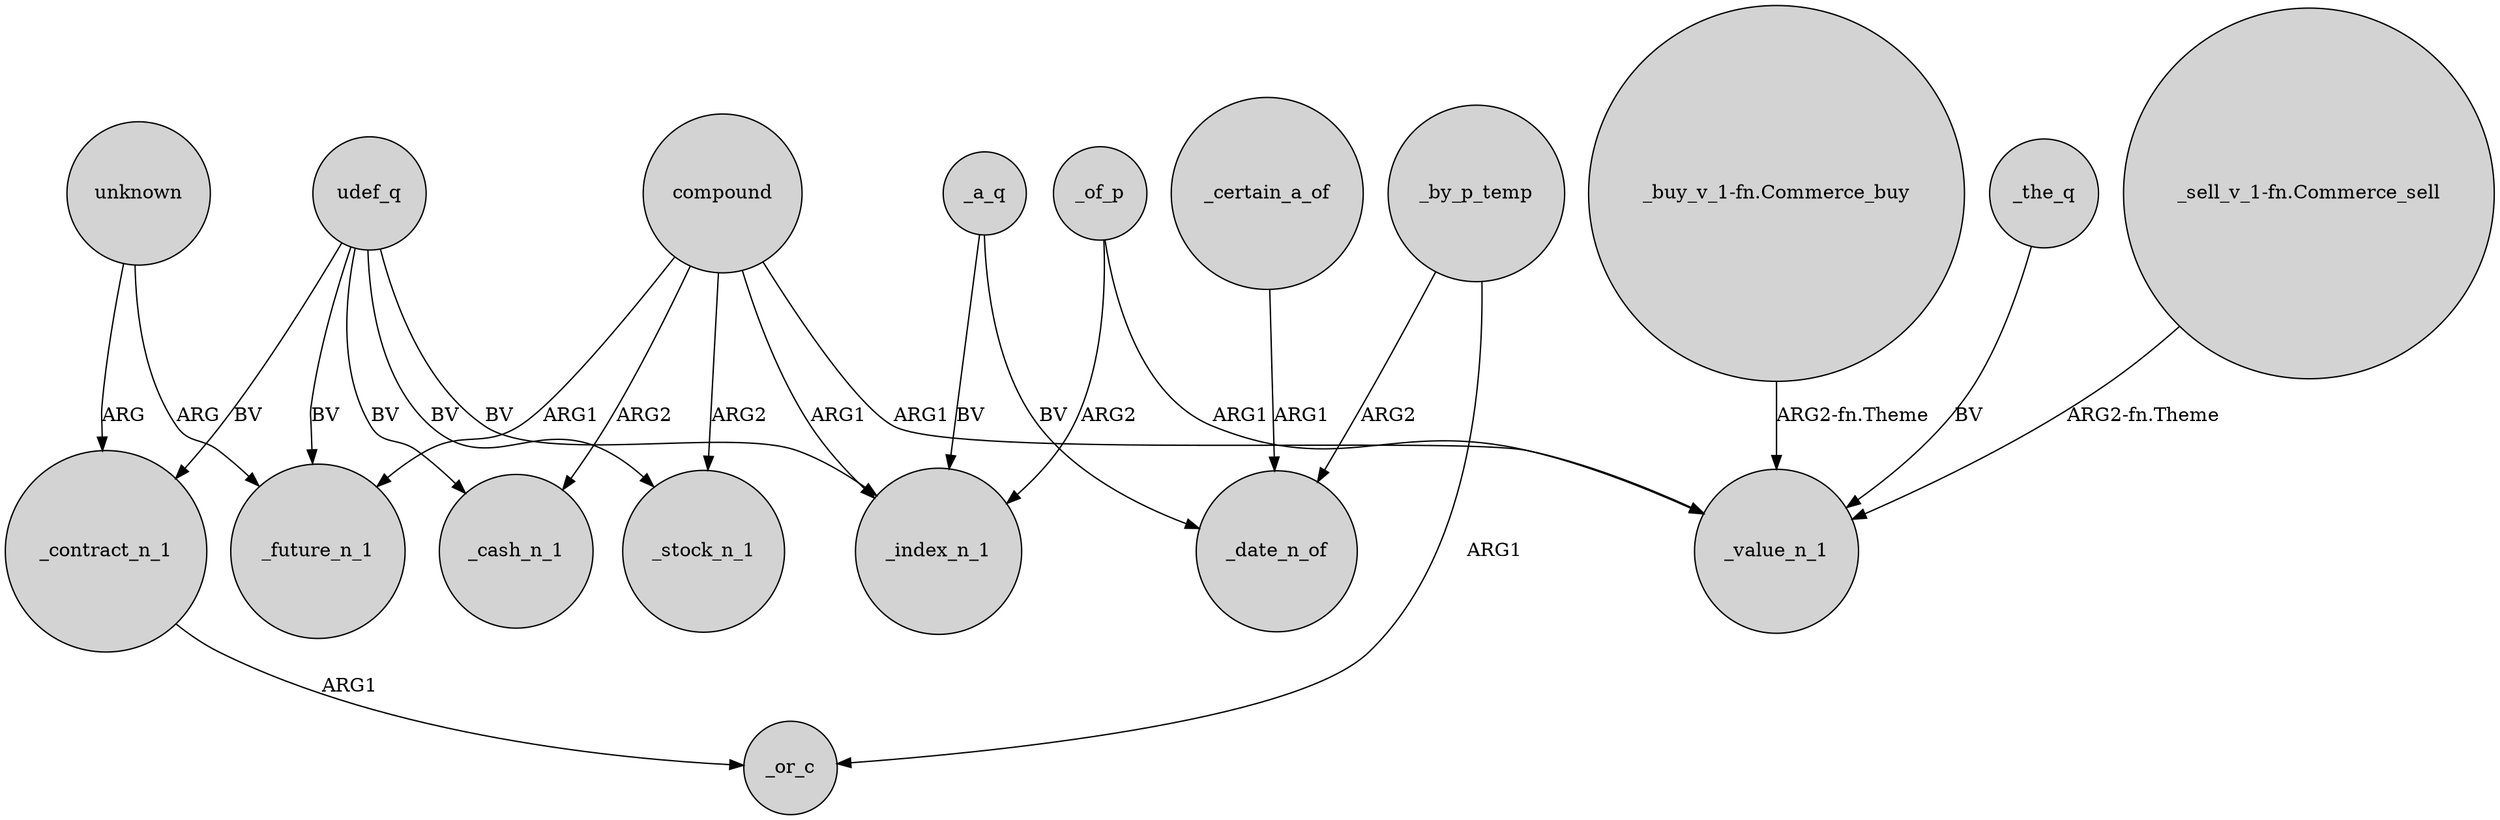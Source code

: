 digraph {
	node [shape=circle style=filled]
	_a_q -> _index_n_1 [label=BV]
	compound -> _future_n_1 [label=ARG1]
	_by_p_temp -> _date_n_of [label=ARG2]
	udef_q -> _cash_n_1 [label=BV]
	_certain_a_of -> _date_n_of [label=ARG1]
	_of_p -> _value_n_1 [label=ARG1]
	udef_q -> _index_n_1 [label=BV]
	unknown -> _contract_n_1 [label=ARG]
	compound -> _stock_n_1 [label=ARG2]
	udef_q -> _stock_n_1 [label=BV]
	_a_q -> _date_n_of [label=BV]
	_by_p_temp -> _or_c [label=ARG1]
	"_buy_v_1-fn.Commerce_buy" -> _value_n_1 [label="ARG2-fn.Theme"]
	udef_q -> _future_n_1 [label=BV]
	_the_q -> _value_n_1 [label=BV]
	_contract_n_1 -> _or_c [label=ARG1]
	unknown -> _future_n_1 [label=ARG]
	compound -> _cash_n_1 [label=ARG2]
	"_sell_v_1-fn.Commerce_sell" -> _value_n_1 [label="ARG2-fn.Theme"]
	_of_p -> _index_n_1 [label=ARG2]
	udef_q -> _contract_n_1 [label=BV]
	compound -> _value_n_1 [label=ARG1]
	compound -> _index_n_1 [label=ARG1]
}
